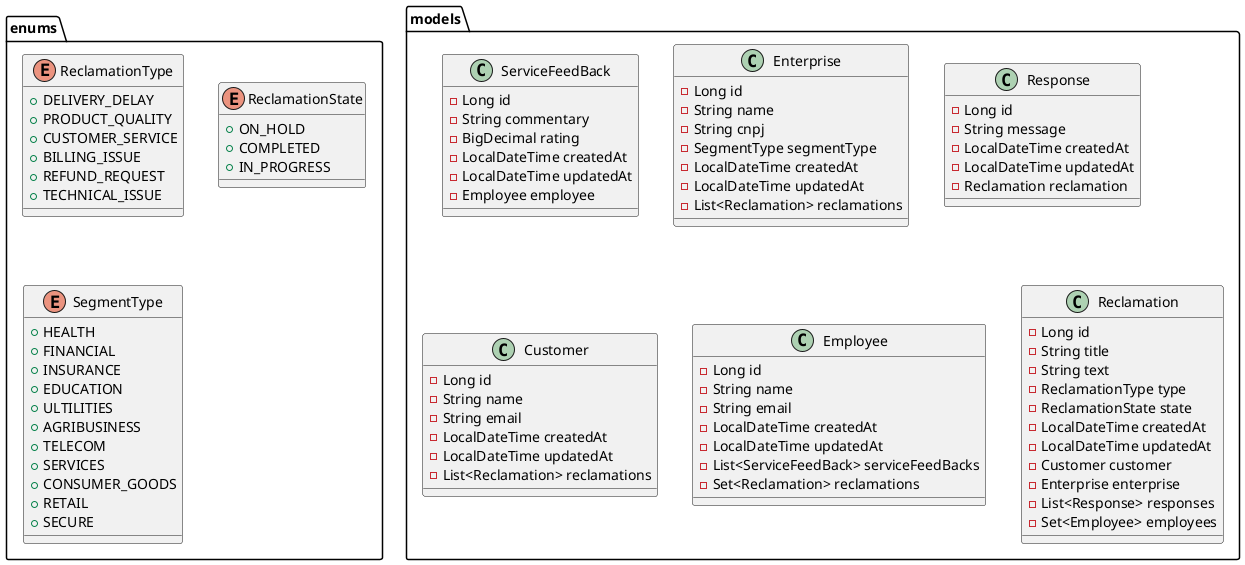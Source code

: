 @startuml
enum enums.ReclamationType {
+  DELIVERY_DELAY
+  PRODUCT_QUALITY
+  CUSTOMER_SERVICE
+  BILLING_ISSUE
+  REFUND_REQUEST
+  TECHNICAL_ISSUE
}

enum enums.ReclamationState {
+  ON_HOLD
+  COMPLETED
+  IN_PROGRESS
}

class models.ServiceFeedBack {
- Long id
- String commentary
- BigDecimal rating
- LocalDateTime createdAt
- LocalDateTime updatedAt
- Employee employee
}

class models.Enterprise {
- Long id
- String name
- String cnpj
- SegmentType segmentType
- LocalDateTime createdAt
- LocalDateTime updatedAt
- List<Reclamation> reclamations
}

enum enums.SegmentType {
+  HEALTH
+  FINANCIAL
+  INSURANCE
+  EDUCATION
+  ULTILITIES
+  AGRIBUSINESS
+  TELECOM
+  SERVICES
+  CONSUMER_GOODS
+  RETAIL
+  SECURE
}

class models.Response {
- Long id
- String message
- LocalDateTime createdAt
- LocalDateTime updatedAt
- Reclamation reclamation
}

class models.Customer {
- Long id
- String name
- String email
- LocalDateTime createdAt
- LocalDateTime updatedAt
- List<Reclamation> reclamations
}

class models.Employee {
- Long id
- String name
- String email
- LocalDateTime createdAt
- LocalDateTime updatedAt
- List<ServiceFeedBack> serviceFeedBacks
- Set<Reclamation> reclamations
}

class models.Reclamation {
- Long id
- String title
- String text
- ReclamationType type
- ReclamationState state
- LocalDateTime createdAt
- LocalDateTime updatedAt
- Customer customer
- Enterprise enterprise
- List<Response> responses
- Set<Employee> employees
}

@enduml